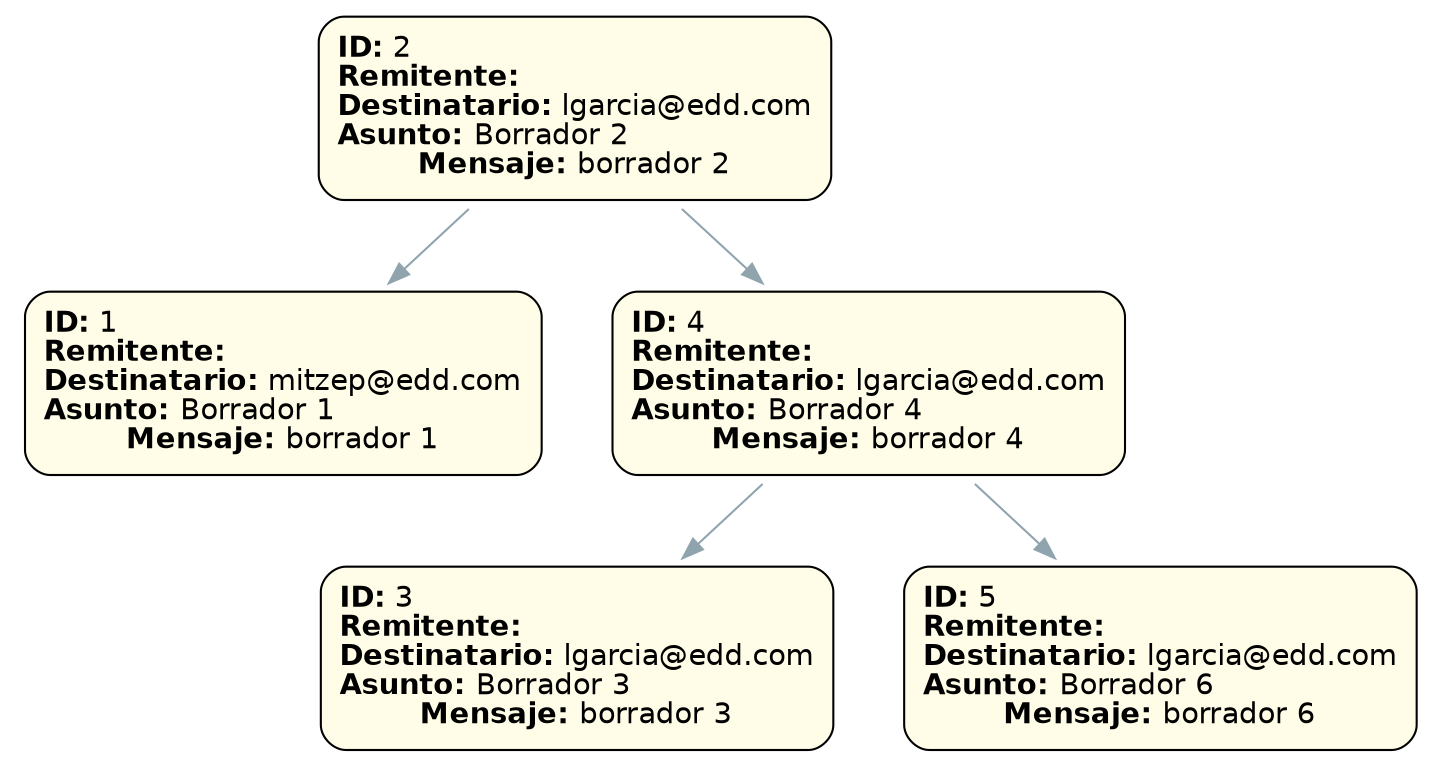 digraph AVL_Borradores {
  rankdir=TB;
  node [shape=plaintext, fontname="Helvetica"];
  edge [color="#90A4AE"];
  n2 [label=<<TABLE BORDER="1" CELLBORDER="0" CELLPADDING="6" BGCOLOR="#FFFDE7" STYLE="ROUNDED"><TR><TD ALIGN="LEFT"><B>ID:</B> 2<BR ALIGN="LEFT"/><B>Remitente:</B> <BR ALIGN="LEFT"/><B>Destinatario:</B> lgarcia@edd.com<BR ALIGN="LEFT"/><B>Asunto:</B> Borrador 2<BR ALIGN="LEFT"/><B>Mensaje:</B> borrador 2
</TD></TR></TABLE>>, shape=plaintext, fontname="Helvetica"];
  n2 -> n1;
  n1 [label=<<TABLE BORDER="1" CELLBORDER="0" CELLPADDING="6" BGCOLOR="#FFFDE7" STYLE="ROUNDED"><TR><TD ALIGN="LEFT"><B>ID:</B> 1<BR ALIGN="LEFT"/><B>Remitente:</B> <BR ALIGN="LEFT"/><B>Destinatario:</B> mitzep@edd.com<BR ALIGN="LEFT"/><B>Asunto:</B> Borrador 1<BR ALIGN="LEFT"/><B>Mensaje:</B> borrador 1
</TD></TR></TABLE>>, shape=plaintext, fontname="Helvetica"];
  n2 -> n4;
  n4 [label=<<TABLE BORDER="1" CELLBORDER="0" CELLPADDING="6" BGCOLOR="#FFFDE7" STYLE="ROUNDED"><TR><TD ALIGN="LEFT"><B>ID:</B> 4<BR ALIGN="LEFT"/><B>Remitente:</B> <BR ALIGN="LEFT"/><B>Destinatario:</B> lgarcia@edd.com<BR ALIGN="LEFT"/><B>Asunto:</B> Borrador 4<BR ALIGN="LEFT"/><B>Mensaje:</B> borrador 4</TD></TR></TABLE>>, shape=plaintext, fontname="Helvetica"];
  n4 -> n3;
  n3 [label=<<TABLE BORDER="1" CELLBORDER="0" CELLPADDING="6" BGCOLOR="#FFFDE7" STYLE="ROUNDED"><TR><TD ALIGN="LEFT"><B>ID:</B> 3<BR ALIGN="LEFT"/><B>Remitente:</B> <BR ALIGN="LEFT"/><B>Destinatario:</B> lgarcia@edd.com<BR ALIGN="LEFT"/><B>Asunto:</B> Borrador 3<BR ALIGN="LEFT"/><B>Mensaje:</B> borrador 3</TD></TR></TABLE>>, shape=plaintext, fontname="Helvetica"];
  n4 -> n5;
  n5 [label=<<TABLE BORDER="1" CELLBORDER="0" CELLPADDING="6" BGCOLOR="#FFFDE7" STYLE="ROUNDED"><TR><TD ALIGN="LEFT"><B>ID:</B> 5<BR ALIGN="LEFT"/><B>Remitente:</B> <BR ALIGN="LEFT"/><B>Destinatario:</B> lgarcia@edd.com<BR ALIGN="LEFT"/><B>Asunto:</B> Borrador 6<BR ALIGN="LEFT"/><B>Mensaje:</B> borrador 6</TD></TR></TABLE>>, shape=plaintext, fontname="Helvetica"];
}
